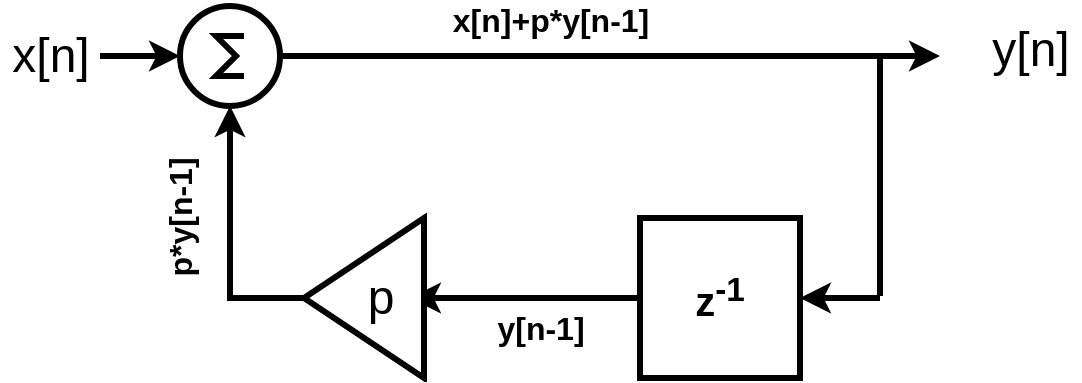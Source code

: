 <mxfile version="12.4.1" type="device" pages="1"><diagram name="Page-1" id="16e2658f-23c8-b752-8be9-c03fbebb8bbe"><mxGraphModel dx="1038" dy="580" grid="1" gridSize="10" guides="1" tooltips="1" connect="1" arrows="1" fold="1" page="1" pageScale="1" pageWidth="1100" pageHeight="850" background="#ffffff" math="0" shadow="0"><root><mxCell id="0"/><mxCell id="1" parent="0"/><mxCell id="TowRSBArlQda8DQyPEHv-65" value="" style="edgeStyle=orthogonalEdgeStyle;rounded=0;orthogonalLoop=1;jettySize=auto;html=1;shadow=0;strokeWidth=3;fontSize=13;" edge="1" parent="1" source="TowRSBArlQda8DQyPEHv-3" target="TowRSBArlQda8DQyPEHv-41"><mxGeometry relative="1" as="geometry"/></mxCell><mxCell id="TowRSBArlQda8DQyPEHv-3" value="&lt;b style=&quot;font-size: 20px&quot;&gt;z&lt;sup&gt;-1&lt;/sup&gt;&lt;/b&gt;" style="whiteSpace=wrap;html=1;aspect=fixed;strokeWidth=3;shadow=0;" vertex="1" parent="1"><mxGeometry x="440" y="201" width="80" height="80" as="geometry"/></mxCell><mxCell id="TowRSBArlQda8DQyPEHv-10" value="" style="edgeStyle=orthogonalEdgeStyle;rounded=0;orthogonalLoop=1;jettySize=auto;html=1;strokeWidth=3;shadow=0;" edge="1" parent="1" source="TowRSBArlQda8DQyPEHv-2"><mxGeometry relative="1" as="geometry"><mxPoint x="590" y="120" as="targetPoint"/></mxGeometry></mxCell><mxCell id="TowRSBArlQda8DQyPEHv-2" value="" style="verticalLabelPosition=bottom;shadow=0;dashed=0;align=center;html=1;verticalAlign=top;shape=mxgraph.electrical.abstract.sum;strokeWidth=3;" vertex="1" parent="1"><mxGeometry x="210" y="95" width="50" height="50" as="geometry"/></mxCell><mxCell id="TowRSBArlQda8DQyPEHv-12" value="y&lt;font style=&quot;font-size: 24px;&quot;&gt;[n]&lt;/font&gt;" style="text;html=1;align=center;verticalAlign=middle;resizable=0;points=[];;autosize=1;fontSize=24;strokeWidth=3;shadow=0;" vertex="1" parent="1"><mxGeometry x="610" y="102" width="50" height="30" as="geometry"/></mxCell><mxCell id="TowRSBArlQda8DQyPEHv-15" value="" style="edgeStyle=orthogonalEdgeStyle;rounded=0;orthogonalLoop=1;jettySize=auto;html=1;fontSize=24;strokeWidth=3;shadow=0;" edge="1" parent="1" source="TowRSBArlQda8DQyPEHv-13"><mxGeometry relative="1" as="geometry"><mxPoint x="210" y="120" as="targetPoint"/></mxGeometry></mxCell><mxCell id="TowRSBArlQda8DQyPEHv-13" value="&lt;font style=&quot;font-size: 24px&quot;&gt;x[n]&lt;/font&gt;" style="text;html=1;align=center;verticalAlign=middle;resizable=0;points=[];;autosize=1;fontSize=24;strokeWidth=3;shadow=0;" vertex="1" parent="1"><mxGeometry x="120" y="105" width="50" height="30" as="geometry"/></mxCell><mxCell id="TowRSBArlQda8DQyPEHv-64" value="" style="edgeStyle=orthogonalEdgeStyle;rounded=0;orthogonalLoop=1;jettySize=auto;html=1;shadow=0;strokeWidth=3;fontSize=13;entryX=0.5;entryY=1;entryDx=0;entryDy=0;entryPerimeter=0;" edge="1" parent="1" source="TowRSBArlQda8DQyPEHv-40" target="TowRSBArlQda8DQyPEHv-2"><mxGeometry relative="1" as="geometry"><mxPoint x="192" y="241" as="targetPoint"/></mxGeometry></mxCell><mxCell id="TowRSBArlQda8DQyPEHv-40" value="" style="triangle;whiteSpace=wrap;html=1;shadow=0;strokeWidth=3;fontSize=24;align=right;rotation=-180;flipV=1;" vertex="1" parent="1"><mxGeometry x="272" y="201" width="60" height="80" as="geometry"/></mxCell><mxCell id="TowRSBArlQda8DQyPEHv-41" value="p" style="text;html=1;align=center;verticalAlign=middle;resizable=0;points=[];;autosize=1;fontSize=24;" vertex="1" parent="1"><mxGeometry x="295" y="226" width="30" height="30" as="geometry"/></mxCell><mxCell id="TowRSBArlQda8DQyPEHv-71" value="" style="endArrow=none;html=1;shadow=0;strokeWidth=3;fontSize=13;" edge="1" parent="1"><mxGeometry width="50" height="50" relative="1" as="geometry"><mxPoint x="560" y="240" as="sourcePoint"/><mxPoint x="560" y="120" as="targetPoint"/></mxGeometry></mxCell><mxCell id="TowRSBArlQda8DQyPEHv-72" value="" style="endArrow=classic;html=1;shadow=0;strokeWidth=3;fontSize=13;entryX=1;entryY=0.5;entryDx=0;entryDy=0;" edge="1" parent="1" target="TowRSBArlQda8DQyPEHv-3"><mxGeometry width="50" height="50" relative="1" as="geometry"><mxPoint x="560" y="241" as="sourcePoint"/><mxPoint x="230" y="300" as="targetPoint"/></mxGeometry></mxCell><mxCell id="TowRSBArlQda8DQyPEHv-73" value="x[n]+p*y[n-1]" style="text;html=1;align=center;verticalAlign=middle;resizable=0;points=[];;autosize=1;fontSize=16;fontStyle=1" vertex="1" parent="1"><mxGeometry x="340" y="92" width="110" height="20" as="geometry"/></mxCell><mxCell id="TowRSBArlQda8DQyPEHv-74" value="p*y[n-1]" style="text;html=1;align=center;verticalAlign=middle;resizable=0;points=[];;autosize=1;fontSize=16;fontStyle=1;rotation=-90;" vertex="1" parent="1"><mxGeometry x="175" y="191" width="70" height="20" as="geometry"/></mxCell><mxCell id="TowRSBArlQda8DQyPEHv-75" value="y[n-1]" style="text;html=1;align=center;verticalAlign=middle;resizable=0;points=[];;autosize=1;fontSize=16;fontStyle=1" vertex="1" parent="1"><mxGeometry x="360" y="246" width="60" height="20" as="geometry"/></mxCell></root></mxGraphModel></diagram></mxfile>